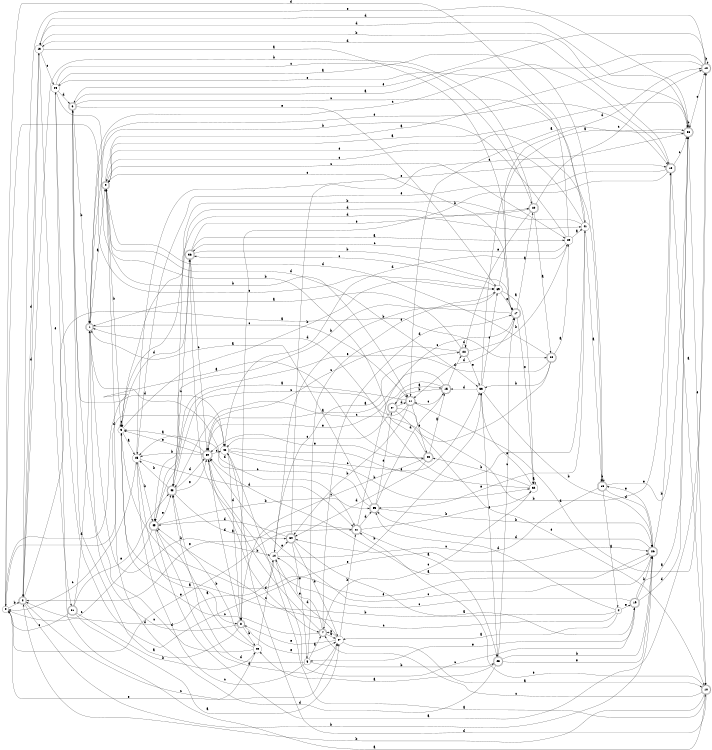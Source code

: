 digraph n37_5 {
__start0 [label="" shape="none"];

rankdir=LR;
size="8,5";

s0 [style="filled", color="black", fillcolor="white" shape="circle", label="0"];
s1 [style="rounded,filled", color="black", fillcolor="white" shape="doublecircle", label="1"];
s2 [style="rounded,filled", color="black", fillcolor="white" shape="doublecircle", label="2"];
s3 [style="filled", color="black", fillcolor="white" shape="circle", label="3"];
s4 [style="filled", color="black", fillcolor="white" shape="circle", label="4"];
s5 [style="filled", color="black", fillcolor="white" shape="circle", label="5"];
s6 [style="rounded,filled", color="black", fillcolor="white" shape="doublecircle", label="6"];
s7 [style="rounded,filled", color="black", fillcolor="white" shape="doublecircle", label="7"];
s8 [style="rounded,filled", color="black", fillcolor="white" shape="doublecircle", label="8"];
s9 [style="rounded,filled", color="black", fillcolor="white" shape="doublecircle", label="9"];
s10 [style="rounded,filled", color="black", fillcolor="white" shape="doublecircle", label="10"];
s11 [style="rounded,filled", color="black", fillcolor="white" shape="doublecircle", label="11"];
s12 [style="rounded,filled", color="black", fillcolor="white" shape="doublecircle", label="12"];
s13 [style="filled", color="black", fillcolor="white" shape="circle", label="13"];
s14 [style="filled", color="black", fillcolor="white" shape="circle", label="14"];
s15 [style="rounded,filled", color="black", fillcolor="white" shape="doublecircle", label="15"];
s16 [style="rounded,filled", color="black", fillcolor="white" shape="doublecircle", label="16"];
s17 [style="rounded,filled", color="black", fillcolor="white" shape="doublecircle", label="17"];
s18 [style="rounded,filled", color="black", fillcolor="white" shape="doublecircle", label="18"];
s19 [style="rounded,filled", color="black", fillcolor="white" shape="doublecircle", label="19"];
s20 [style="rounded,filled", color="black", fillcolor="white" shape="doublecircle", label="20"];
s21 [style="rounded,filled", color="black", fillcolor="white" shape="doublecircle", label="21"];
s22 [style="rounded,filled", color="black", fillcolor="white" shape="doublecircle", label="22"];
s23 [style="rounded,filled", color="black", fillcolor="white" shape="doublecircle", label="23"];
s24 [style="rounded,filled", color="black", fillcolor="white" shape="doublecircle", label="24"];
s25 [style="filled", color="black", fillcolor="white" shape="circle", label="25"];
s26 [style="rounded,filled", color="black", fillcolor="white" shape="doublecircle", label="26"];
s27 [style="filled", color="black", fillcolor="white" shape="circle", label="27"];
s28 [style="filled", color="black", fillcolor="white" shape="circle", label="28"];
s29 [style="filled", color="black", fillcolor="white" shape="circle", label="29"];
s30 [style="rounded,filled", color="black", fillcolor="white" shape="doublecircle", label="30"];
s31 [style="rounded,filled", color="black", fillcolor="white" shape="doublecircle", label="31"];
s32 [style="filled", color="black", fillcolor="white" shape="circle", label="32"];
s33 [style="filled", color="black", fillcolor="white" shape="circle", label="33"];
s34 [style="rounded,filled", color="black", fillcolor="white" shape="doublecircle", label="34"];
s35 [style="rounded,filled", color="black", fillcolor="white" shape="doublecircle", label="35"];
s36 [style="rounded,filled", color="black", fillcolor="white" shape="doublecircle", label="36"];
s37 [style="rounded,filled", color="black", fillcolor="white" shape="doublecircle", label="37"];
s38 [style="rounded,filled", color="black", fillcolor="white" shape="doublecircle", label="38"];
s39 [style="filled", color="black", fillcolor="white" shape="circle", label="39"];
s40 [style="rounded,filled", color="black", fillcolor="white" shape="doublecircle", label="40"];
s41 [style="filled", color="black", fillcolor="white" shape="circle", label="41"];
s42 [style="filled", color="black", fillcolor="white" shape="circle", label="42"];
s43 [style="rounded,filled", color="black", fillcolor="white" shape="doublecircle", label="43"];
s44 [style="filled", color="black", fillcolor="white" shape="circle", label="44"];
s45 [style="rounded,filled", color="black", fillcolor="white" shape="doublecircle", label="45"];
s0 -> s40 [label="a"];
s0 -> s2 [label="b"];
s0 -> s39 [label="c"];
s0 -> s42 [label="d"];
s0 -> s21 [label="e"];
s1 -> s9 [label="a"];
s1 -> s14 [label="b"];
s1 -> s11 [label="c"];
s1 -> s21 [label="d"];
s1 -> s18 [label="e"];
s2 -> s24 [label="a"];
s2 -> s26 [label="b"];
s2 -> s27 [label="c"];
s2 -> s13 [label="d"];
s2 -> s38 [label="e"];
s3 -> s25 [label="a"];
s3 -> s39 [label="b"];
s3 -> s3 [label="c"];
s3 -> s41 [label="d"];
s3 -> s26 [label="e"];
s4 -> s27 [label="a"];
s4 -> s3 [label="b"];
s4 -> s45 [label="c"];
s4 -> s35 [label="d"];
s4 -> s19 [label="e"];
s5 -> s7 [label="a"];
s5 -> s23 [label="b"];
s5 -> s25 [label="c"];
s5 -> s43 [label="d"];
s5 -> s39 [label="e"];
s6 -> s18 [label="a"];
s6 -> s1 [label="b"];
s6 -> s16 [label="c"];
s6 -> s42 [label="d"];
s6 -> s39 [label="e"];
s7 -> s27 [label="a"];
s7 -> s36 [label="b"];
s7 -> s3 [label="c"];
s7 -> s17 [label="d"];
s7 -> s14 [label="e"];
s8 -> s6 [label="a"];
s8 -> s28 [label="b"];
s8 -> s6 [label="c"];
s8 -> s30 [label="d"];
s8 -> s27 [label="e"];
s9 -> s38 [label="a"];
s9 -> s3 [label="b"];
s9 -> s29 [label="c"];
s9 -> s33 [label="d"];
s9 -> s41 [label="e"];
s10 -> s44 [label="a"];
s10 -> s2 [label="b"];
s10 -> s7 [label="c"];
s10 -> s42 [label="d"];
s10 -> s21 [label="e"];
s11 -> s45 [label="a"];
s11 -> s34 [label="b"];
s11 -> s43 [label="c"];
s11 -> s12 [label="d"];
s11 -> s40 [label="e"];
s12 -> s9 [label="a"];
s12 -> s12 [label="b"];
s12 -> s1 [label="c"];
s12 -> s13 [label="d"];
s12 -> s6 [label="e"];
s13 -> s17 [label="a"];
s13 -> s38 [label="b"];
s13 -> s44 [label="c"];
s13 -> s2 [label="d"];
s13 -> s31 [label="e"];
s14 -> s22 [label="a"];
s14 -> s33 [label="b"];
s14 -> s19 [label="c"];
s14 -> s2 [label="d"];
s14 -> s34 [label="e"];
s15 -> s30 [label="a"];
s15 -> s37 [label="b"];
s15 -> s11 [label="c"];
s15 -> s22 [label="d"];
s15 -> s30 [label="e"];
s16 -> s4 [label="a"];
s16 -> s16 [label="b"];
s16 -> s34 [label="c"];
s16 -> s26 [label="d"];
s16 -> s38 [label="e"];
s17 -> s20 [label="a"];
s17 -> s45 [label="b"];
s17 -> s9 [label="c"];
s17 -> s11 [label="d"];
s17 -> s32 [label="e"];
s18 -> s10 [label="a"];
s18 -> s8 [label="b"];
s18 -> s38 [label="c"];
s18 -> s13 [label="d"];
s18 -> s25 [label="e"];
s19 -> s38 [label="a"];
s19 -> s26 [label="b"];
s19 -> s30 [label="c"];
s19 -> s38 [label="d"];
s19 -> s5 [label="e"];
s20 -> s24 [label="a"];
s20 -> s2 [label="b"];
s20 -> s12 [label="c"];
s20 -> s43 [label="d"];
s20 -> s22 [label="e"];
s21 -> s23 [label="a"];
s21 -> s32 [label="b"];
s21 -> s17 [label="c"];
s21 -> s35 [label="d"];
s21 -> s2 [label="e"];
s22 -> s1 [label="a"];
s22 -> s29 [label="b"];
s22 -> s30 [label="c"];
s22 -> s22 [label="d"];
s22 -> s33 [label="e"];
s23 -> s28 [label="a"];
s23 -> s26 [label="b"];
s23 -> s17 [label="c"];
s23 -> s9 [label="d"];
s23 -> s26 [label="e"];
s24 -> s29 [label="a"];
s24 -> s33 [label="b"];
s24 -> s43 [label="c"];
s24 -> s9 [label="d"];
s24 -> s45 [label="e"];
s25 -> s8 [label="a"];
s25 -> s45 [label="b"];
s25 -> s0 [label="c"];
s25 -> s21 [label="d"];
s25 -> s18 [label="e"];
s26 -> s30 [label="a"];
s26 -> s18 [label="b"];
s26 -> s30 [label="c"];
s26 -> s35 [label="d"];
s26 -> s16 [label="e"];
s27 -> s10 [label="a"];
s27 -> s21 [label="b"];
s27 -> s7 [label="c"];
s27 -> s14 [label="d"];
s27 -> s8 [label="e"];
s28 -> s45 [label="a"];
s28 -> s43 [label="b"];
s28 -> s14 [label="c"];
s28 -> s1 [label="d"];
s28 -> s0 [label="e"];
s29 -> s41 [label="a"];
s29 -> s1 [label="b"];
s29 -> s36 [label="c"];
s29 -> s42 [label="d"];
s29 -> s44 [label="e"];
s30 -> s3 [label="a"];
s30 -> s25 [label="b"];
s30 -> s42 [label="c"];
s30 -> s7 [label="d"];
s30 -> s3 [label="e"];
s31 -> s27 [label="a"];
s31 -> s28 [label="b"];
s31 -> s0 [label="c"];
s31 -> s1 [label="d"];
s31 -> s43 [label="e"];
s32 -> s32 [label="a"];
s32 -> s40 [label="b"];
s32 -> s7 [label="c"];
s32 -> s1 [label="d"];
s32 -> s33 [label="e"];
s33 -> s38 [label="a"];
s33 -> s26 [label="b"];
s33 -> s39 [label="c"];
s33 -> s15 [label="d"];
s33 -> s23 [label="e"];
s34 -> s19 [label="a"];
s34 -> s27 [label="b"];
s34 -> s38 [label="c"];
s34 -> s45 [label="d"];
s34 -> s5 [label="e"];
s35 -> s1 [label="a"];
s35 -> s26 [label="b"];
s35 -> s25 [label="c"];
s35 -> s15 [label="d"];
s35 -> s37 [label="e"];
s36 -> s29 [label="a"];
s36 -> s17 [label="b"];
s36 -> s30 [label="c"];
s36 -> s3 [label="d"];
s36 -> s20 [label="e"];
s37 -> s15 [label="a"];
s37 -> s18 [label="b"];
s37 -> s42 [label="c"];
s37 -> s11 [label="d"];
s37 -> s10 [label="e"];
s38 -> s11 [label="a"];
s38 -> s38 [label="b"];
s38 -> s12 [label="c"];
s38 -> s13 [label="d"];
s38 -> s10 [label="e"];
s39 -> s32 [label="a"];
s39 -> s14 [label="b"];
s39 -> s36 [label="c"];
s39 -> s12 [label="d"];
s39 -> s17 [label="e"];
s40 -> s15 [label="a"];
s40 -> s9 [label="b"];
s40 -> s8 [label="c"];
s40 -> s34 [label="d"];
s40 -> s30 [label="e"];
s41 -> s16 [label="a"];
s41 -> s3 [label="b"];
s41 -> s9 [label="c"];
s41 -> s0 [label="d"];
s41 -> s35 [label="e"];
s42 -> s10 [label="a"];
s42 -> s32 [label="b"];
s42 -> s33 [label="c"];
s42 -> s8 [label="d"];
s42 -> s41 [label="e"];
s43 -> s34 [label="a"];
s43 -> s25 [label="b"];
s43 -> s36 [label="c"];
s43 -> s30 [label="d"];
s43 -> s30 [label="e"];
s44 -> s16 [label="a"];
s44 -> s11 [label="b"];
s44 -> s20 [label="c"];
s44 -> s6 [label="d"];
s44 -> s26 [label="e"];
s45 -> s12 [label="a"];
s45 -> s35 [label="b"];
s45 -> s0 [label="c"];
s45 -> s27 [label="d"];
s45 -> s43 [label="e"];

}